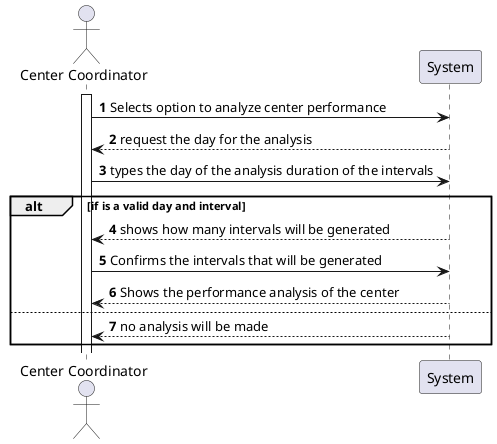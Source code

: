 @startuml
'https://plantuml.com/sequence-diagram

actor "Center Coordinator" as CenterCoordinator

autonumber


activate CenterCoordinator

CenterCoordinator -> System: Selects option to analyze center performance

System --> CenterCoordinator: request the day for the analysis

CenterCoordinator -> System: types the day of the analysis duration of the intervals


alt if is a valid day and interval

System --> CenterCoordinator: shows how many intervals will be generated

CenterCoordinator -> System: Confirms the intervals that will be generated

CenterCoordinator <-- System: Shows the performance analysis of the center

else

System --> CenterCoordinator: no analysis will be made

end

@enduml